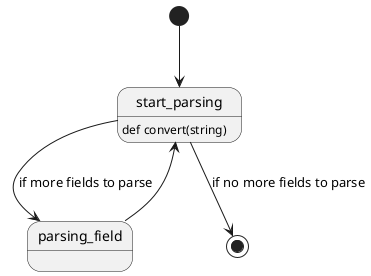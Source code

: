 @startuml

[*] --> start_parsing
start_parsing --> parsing_field : if more fields to parse
start_parsing : def convert(string)
parsing_field --> start_parsing
start_parsing --> [*] : if no more fields to parse

@enduml